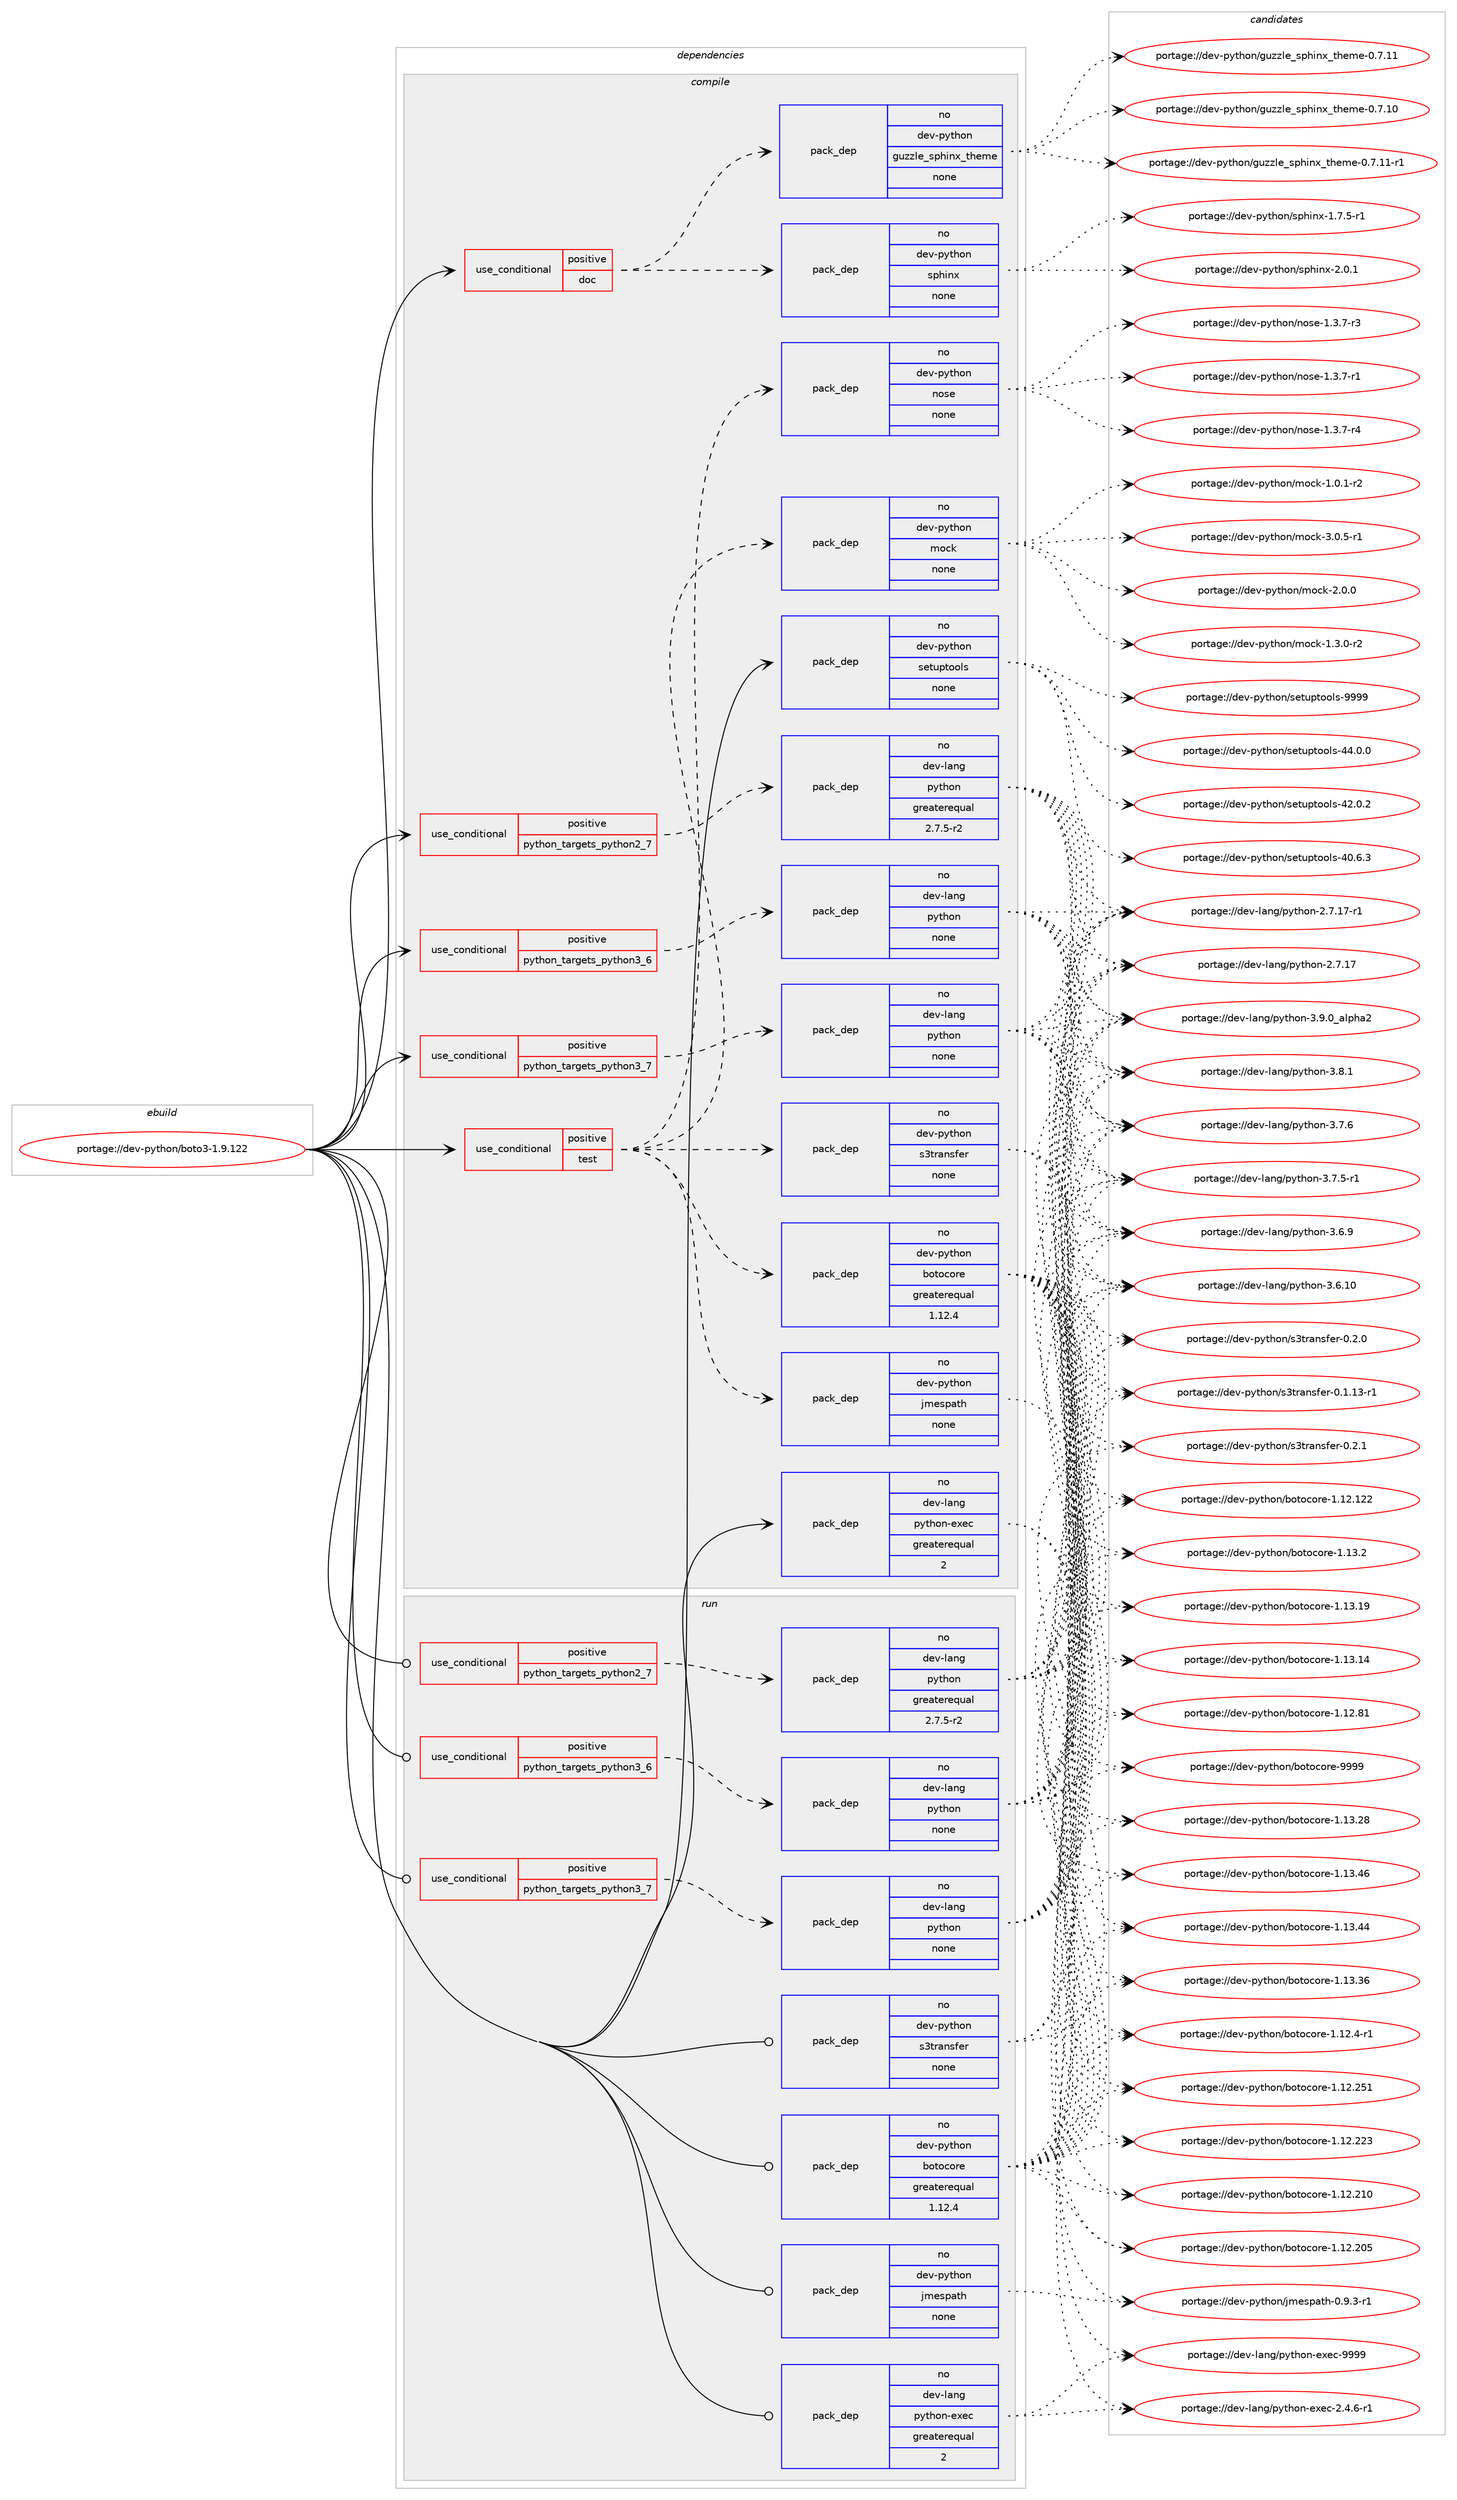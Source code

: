 digraph prolog {

# *************
# Graph options
# *************

newrank=true;
concentrate=true;
compound=true;
graph [rankdir=LR,fontname=Helvetica,fontsize=10,ranksep=1.5];#, ranksep=2.5, nodesep=0.2];
edge  [arrowhead=vee];
node  [fontname=Helvetica,fontsize=10];

# **********
# The ebuild
# **********

subgraph cluster_leftcol {
color=gray;
label=<<i>ebuild</i>>;
id [label="portage://dev-python/boto3-1.9.122", color=red, width=4, href="../dev-python/boto3-1.9.122.svg"];
}

# ****************
# The dependencies
# ****************

subgraph cluster_midcol {
color=gray;
label=<<i>dependencies</i>>;
subgraph cluster_compile {
fillcolor="#eeeeee";
style=filled;
label=<<i>compile</i>>;
subgraph cond118268 {
dependency468929 [label=<<TABLE BORDER="0" CELLBORDER="1" CELLSPACING="0" CELLPADDING="4"><TR><TD ROWSPAN="3" CELLPADDING="10">use_conditional</TD></TR><TR><TD>positive</TD></TR><TR><TD>doc</TD></TR></TABLE>>, shape=none, color=red];
subgraph pack345649 {
dependency468930 [label=<<TABLE BORDER="0" CELLBORDER="1" CELLSPACING="0" CELLPADDING="4" WIDTH="220"><TR><TD ROWSPAN="6" CELLPADDING="30">pack_dep</TD></TR><TR><TD WIDTH="110">no</TD></TR><TR><TD>dev-python</TD></TR><TR><TD>guzzle_sphinx_theme</TD></TR><TR><TD>none</TD></TR><TR><TD></TD></TR></TABLE>>, shape=none, color=blue];
}
dependency468929:e -> dependency468930:w [weight=20,style="dashed",arrowhead="vee"];
subgraph pack345650 {
dependency468931 [label=<<TABLE BORDER="0" CELLBORDER="1" CELLSPACING="0" CELLPADDING="4" WIDTH="220"><TR><TD ROWSPAN="6" CELLPADDING="30">pack_dep</TD></TR><TR><TD WIDTH="110">no</TD></TR><TR><TD>dev-python</TD></TR><TR><TD>sphinx</TD></TR><TR><TD>none</TD></TR><TR><TD></TD></TR></TABLE>>, shape=none, color=blue];
}
dependency468929:e -> dependency468931:w [weight=20,style="dashed",arrowhead="vee"];
}
id:e -> dependency468929:w [weight=20,style="solid",arrowhead="vee"];
subgraph cond118269 {
dependency468932 [label=<<TABLE BORDER="0" CELLBORDER="1" CELLSPACING="0" CELLPADDING="4"><TR><TD ROWSPAN="3" CELLPADDING="10">use_conditional</TD></TR><TR><TD>positive</TD></TR><TR><TD>python_targets_python2_7</TD></TR></TABLE>>, shape=none, color=red];
subgraph pack345651 {
dependency468933 [label=<<TABLE BORDER="0" CELLBORDER="1" CELLSPACING="0" CELLPADDING="4" WIDTH="220"><TR><TD ROWSPAN="6" CELLPADDING="30">pack_dep</TD></TR><TR><TD WIDTH="110">no</TD></TR><TR><TD>dev-lang</TD></TR><TR><TD>python</TD></TR><TR><TD>greaterequal</TD></TR><TR><TD>2.7.5-r2</TD></TR></TABLE>>, shape=none, color=blue];
}
dependency468932:e -> dependency468933:w [weight=20,style="dashed",arrowhead="vee"];
}
id:e -> dependency468932:w [weight=20,style="solid",arrowhead="vee"];
subgraph cond118270 {
dependency468934 [label=<<TABLE BORDER="0" CELLBORDER="1" CELLSPACING="0" CELLPADDING="4"><TR><TD ROWSPAN="3" CELLPADDING="10">use_conditional</TD></TR><TR><TD>positive</TD></TR><TR><TD>python_targets_python3_6</TD></TR></TABLE>>, shape=none, color=red];
subgraph pack345652 {
dependency468935 [label=<<TABLE BORDER="0" CELLBORDER="1" CELLSPACING="0" CELLPADDING="4" WIDTH="220"><TR><TD ROWSPAN="6" CELLPADDING="30">pack_dep</TD></TR><TR><TD WIDTH="110">no</TD></TR><TR><TD>dev-lang</TD></TR><TR><TD>python</TD></TR><TR><TD>none</TD></TR><TR><TD></TD></TR></TABLE>>, shape=none, color=blue];
}
dependency468934:e -> dependency468935:w [weight=20,style="dashed",arrowhead="vee"];
}
id:e -> dependency468934:w [weight=20,style="solid",arrowhead="vee"];
subgraph cond118271 {
dependency468936 [label=<<TABLE BORDER="0" CELLBORDER="1" CELLSPACING="0" CELLPADDING="4"><TR><TD ROWSPAN="3" CELLPADDING="10">use_conditional</TD></TR><TR><TD>positive</TD></TR><TR><TD>python_targets_python3_7</TD></TR></TABLE>>, shape=none, color=red];
subgraph pack345653 {
dependency468937 [label=<<TABLE BORDER="0" CELLBORDER="1" CELLSPACING="0" CELLPADDING="4" WIDTH="220"><TR><TD ROWSPAN="6" CELLPADDING="30">pack_dep</TD></TR><TR><TD WIDTH="110">no</TD></TR><TR><TD>dev-lang</TD></TR><TR><TD>python</TD></TR><TR><TD>none</TD></TR><TR><TD></TD></TR></TABLE>>, shape=none, color=blue];
}
dependency468936:e -> dependency468937:w [weight=20,style="dashed",arrowhead="vee"];
}
id:e -> dependency468936:w [weight=20,style="solid",arrowhead="vee"];
subgraph cond118272 {
dependency468938 [label=<<TABLE BORDER="0" CELLBORDER="1" CELLSPACING="0" CELLPADDING="4"><TR><TD ROWSPAN="3" CELLPADDING="10">use_conditional</TD></TR><TR><TD>positive</TD></TR><TR><TD>test</TD></TR></TABLE>>, shape=none, color=red];
subgraph pack345654 {
dependency468939 [label=<<TABLE BORDER="0" CELLBORDER="1" CELLSPACING="0" CELLPADDING="4" WIDTH="220"><TR><TD ROWSPAN="6" CELLPADDING="30">pack_dep</TD></TR><TR><TD WIDTH="110">no</TD></TR><TR><TD>dev-python</TD></TR><TR><TD>botocore</TD></TR><TR><TD>greaterequal</TD></TR><TR><TD>1.12.4</TD></TR></TABLE>>, shape=none, color=blue];
}
dependency468938:e -> dependency468939:w [weight=20,style="dashed",arrowhead="vee"];
subgraph pack345655 {
dependency468940 [label=<<TABLE BORDER="0" CELLBORDER="1" CELLSPACING="0" CELLPADDING="4" WIDTH="220"><TR><TD ROWSPAN="6" CELLPADDING="30">pack_dep</TD></TR><TR><TD WIDTH="110">no</TD></TR><TR><TD>dev-python</TD></TR><TR><TD>jmespath</TD></TR><TR><TD>none</TD></TR><TR><TD></TD></TR></TABLE>>, shape=none, color=blue];
}
dependency468938:e -> dependency468940:w [weight=20,style="dashed",arrowhead="vee"];
subgraph pack345656 {
dependency468941 [label=<<TABLE BORDER="0" CELLBORDER="1" CELLSPACING="0" CELLPADDING="4" WIDTH="220"><TR><TD ROWSPAN="6" CELLPADDING="30">pack_dep</TD></TR><TR><TD WIDTH="110">no</TD></TR><TR><TD>dev-python</TD></TR><TR><TD>s3transfer</TD></TR><TR><TD>none</TD></TR><TR><TD></TD></TR></TABLE>>, shape=none, color=blue];
}
dependency468938:e -> dependency468941:w [weight=20,style="dashed",arrowhead="vee"];
subgraph pack345657 {
dependency468942 [label=<<TABLE BORDER="0" CELLBORDER="1" CELLSPACING="0" CELLPADDING="4" WIDTH="220"><TR><TD ROWSPAN="6" CELLPADDING="30">pack_dep</TD></TR><TR><TD WIDTH="110">no</TD></TR><TR><TD>dev-python</TD></TR><TR><TD>mock</TD></TR><TR><TD>none</TD></TR><TR><TD></TD></TR></TABLE>>, shape=none, color=blue];
}
dependency468938:e -> dependency468942:w [weight=20,style="dashed",arrowhead="vee"];
subgraph pack345658 {
dependency468943 [label=<<TABLE BORDER="0" CELLBORDER="1" CELLSPACING="0" CELLPADDING="4" WIDTH="220"><TR><TD ROWSPAN="6" CELLPADDING="30">pack_dep</TD></TR><TR><TD WIDTH="110">no</TD></TR><TR><TD>dev-python</TD></TR><TR><TD>nose</TD></TR><TR><TD>none</TD></TR><TR><TD></TD></TR></TABLE>>, shape=none, color=blue];
}
dependency468938:e -> dependency468943:w [weight=20,style="dashed",arrowhead="vee"];
}
id:e -> dependency468938:w [weight=20,style="solid",arrowhead="vee"];
subgraph pack345659 {
dependency468944 [label=<<TABLE BORDER="0" CELLBORDER="1" CELLSPACING="0" CELLPADDING="4" WIDTH="220"><TR><TD ROWSPAN="6" CELLPADDING="30">pack_dep</TD></TR><TR><TD WIDTH="110">no</TD></TR><TR><TD>dev-lang</TD></TR><TR><TD>python-exec</TD></TR><TR><TD>greaterequal</TD></TR><TR><TD>2</TD></TR></TABLE>>, shape=none, color=blue];
}
id:e -> dependency468944:w [weight=20,style="solid",arrowhead="vee"];
subgraph pack345660 {
dependency468945 [label=<<TABLE BORDER="0" CELLBORDER="1" CELLSPACING="0" CELLPADDING="4" WIDTH="220"><TR><TD ROWSPAN="6" CELLPADDING="30">pack_dep</TD></TR><TR><TD WIDTH="110">no</TD></TR><TR><TD>dev-python</TD></TR><TR><TD>setuptools</TD></TR><TR><TD>none</TD></TR><TR><TD></TD></TR></TABLE>>, shape=none, color=blue];
}
id:e -> dependency468945:w [weight=20,style="solid",arrowhead="vee"];
}
subgraph cluster_compileandrun {
fillcolor="#eeeeee";
style=filled;
label=<<i>compile and run</i>>;
}
subgraph cluster_run {
fillcolor="#eeeeee";
style=filled;
label=<<i>run</i>>;
subgraph cond118273 {
dependency468946 [label=<<TABLE BORDER="0" CELLBORDER="1" CELLSPACING="0" CELLPADDING="4"><TR><TD ROWSPAN="3" CELLPADDING="10">use_conditional</TD></TR><TR><TD>positive</TD></TR><TR><TD>python_targets_python2_7</TD></TR></TABLE>>, shape=none, color=red];
subgraph pack345661 {
dependency468947 [label=<<TABLE BORDER="0" CELLBORDER="1" CELLSPACING="0" CELLPADDING="4" WIDTH="220"><TR><TD ROWSPAN="6" CELLPADDING="30">pack_dep</TD></TR><TR><TD WIDTH="110">no</TD></TR><TR><TD>dev-lang</TD></TR><TR><TD>python</TD></TR><TR><TD>greaterequal</TD></TR><TR><TD>2.7.5-r2</TD></TR></TABLE>>, shape=none, color=blue];
}
dependency468946:e -> dependency468947:w [weight=20,style="dashed",arrowhead="vee"];
}
id:e -> dependency468946:w [weight=20,style="solid",arrowhead="odot"];
subgraph cond118274 {
dependency468948 [label=<<TABLE BORDER="0" CELLBORDER="1" CELLSPACING="0" CELLPADDING="4"><TR><TD ROWSPAN="3" CELLPADDING="10">use_conditional</TD></TR><TR><TD>positive</TD></TR><TR><TD>python_targets_python3_6</TD></TR></TABLE>>, shape=none, color=red];
subgraph pack345662 {
dependency468949 [label=<<TABLE BORDER="0" CELLBORDER="1" CELLSPACING="0" CELLPADDING="4" WIDTH="220"><TR><TD ROWSPAN="6" CELLPADDING="30">pack_dep</TD></TR><TR><TD WIDTH="110">no</TD></TR><TR><TD>dev-lang</TD></TR><TR><TD>python</TD></TR><TR><TD>none</TD></TR><TR><TD></TD></TR></TABLE>>, shape=none, color=blue];
}
dependency468948:e -> dependency468949:w [weight=20,style="dashed",arrowhead="vee"];
}
id:e -> dependency468948:w [weight=20,style="solid",arrowhead="odot"];
subgraph cond118275 {
dependency468950 [label=<<TABLE BORDER="0" CELLBORDER="1" CELLSPACING="0" CELLPADDING="4"><TR><TD ROWSPAN="3" CELLPADDING="10">use_conditional</TD></TR><TR><TD>positive</TD></TR><TR><TD>python_targets_python3_7</TD></TR></TABLE>>, shape=none, color=red];
subgraph pack345663 {
dependency468951 [label=<<TABLE BORDER="0" CELLBORDER="1" CELLSPACING="0" CELLPADDING="4" WIDTH="220"><TR><TD ROWSPAN="6" CELLPADDING="30">pack_dep</TD></TR><TR><TD WIDTH="110">no</TD></TR><TR><TD>dev-lang</TD></TR><TR><TD>python</TD></TR><TR><TD>none</TD></TR><TR><TD></TD></TR></TABLE>>, shape=none, color=blue];
}
dependency468950:e -> dependency468951:w [weight=20,style="dashed",arrowhead="vee"];
}
id:e -> dependency468950:w [weight=20,style="solid",arrowhead="odot"];
subgraph pack345664 {
dependency468952 [label=<<TABLE BORDER="0" CELLBORDER="1" CELLSPACING="0" CELLPADDING="4" WIDTH="220"><TR><TD ROWSPAN="6" CELLPADDING="30">pack_dep</TD></TR><TR><TD WIDTH="110">no</TD></TR><TR><TD>dev-lang</TD></TR><TR><TD>python-exec</TD></TR><TR><TD>greaterequal</TD></TR><TR><TD>2</TD></TR></TABLE>>, shape=none, color=blue];
}
id:e -> dependency468952:w [weight=20,style="solid",arrowhead="odot"];
subgraph pack345665 {
dependency468953 [label=<<TABLE BORDER="0" CELLBORDER="1" CELLSPACING="0" CELLPADDING="4" WIDTH="220"><TR><TD ROWSPAN="6" CELLPADDING="30">pack_dep</TD></TR><TR><TD WIDTH="110">no</TD></TR><TR><TD>dev-python</TD></TR><TR><TD>botocore</TD></TR><TR><TD>greaterequal</TD></TR><TR><TD>1.12.4</TD></TR></TABLE>>, shape=none, color=blue];
}
id:e -> dependency468953:w [weight=20,style="solid",arrowhead="odot"];
subgraph pack345666 {
dependency468954 [label=<<TABLE BORDER="0" CELLBORDER="1" CELLSPACING="0" CELLPADDING="4" WIDTH="220"><TR><TD ROWSPAN="6" CELLPADDING="30">pack_dep</TD></TR><TR><TD WIDTH="110">no</TD></TR><TR><TD>dev-python</TD></TR><TR><TD>jmespath</TD></TR><TR><TD>none</TD></TR><TR><TD></TD></TR></TABLE>>, shape=none, color=blue];
}
id:e -> dependency468954:w [weight=20,style="solid",arrowhead="odot"];
subgraph pack345667 {
dependency468955 [label=<<TABLE BORDER="0" CELLBORDER="1" CELLSPACING="0" CELLPADDING="4" WIDTH="220"><TR><TD ROWSPAN="6" CELLPADDING="30">pack_dep</TD></TR><TR><TD WIDTH="110">no</TD></TR><TR><TD>dev-python</TD></TR><TR><TD>s3transfer</TD></TR><TR><TD>none</TD></TR><TR><TD></TD></TR></TABLE>>, shape=none, color=blue];
}
id:e -> dependency468955:w [weight=20,style="solid",arrowhead="odot"];
}
}

# **************
# The candidates
# **************

subgraph cluster_choices {
rank=same;
color=gray;
label=<<i>candidates</i>>;

subgraph choice345649 {
color=black;
nodesep=1;
choice10010111845112121116104111110471031171221221081019511511210410511012095116104101109101454846554649494511449 [label="portage://dev-python/guzzle_sphinx_theme-0.7.11-r1", color=red, width=4,href="../dev-python/guzzle_sphinx_theme-0.7.11-r1.svg"];
choice1001011184511212111610411111047103117122122108101951151121041051101209511610410110910145484655464949 [label="portage://dev-python/guzzle_sphinx_theme-0.7.11", color=red, width=4,href="../dev-python/guzzle_sphinx_theme-0.7.11.svg"];
choice1001011184511212111610411111047103117122122108101951151121041051101209511610410110910145484655464948 [label="portage://dev-python/guzzle_sphinx_theme-0.7.10", color=red, width=4,href="../dev-python/guzzle_sphinx_theme-0.7.10.svg"];
dependency468930:e -> choice10010111845112121116104111110471031171221221081019511511210410511012095116104101109101454846554649494511449:w [style=dotted,weight="100"];
dependency468930:e -> choice1001011184511212111610411111047103117122122108101951151121041051101209511610410110910145484655464949:w [style=dotted,weight="100"];
dependency468930:e -> choice1001011184511212111610411111047103117122122108101951151121041051101209511610410110910145484655464948:w [style=dotted,weight="100"];
}
subgraph choice345650 {
color=black;
nodesep=1;
choice1001011184511212111610411111047115112104105110120455046484649 [label="portage://dev-python/sphinx-2.0.1", color=red, width=4,href="../dev-python/sphinx-2.0.1.svg"];
choice10010111845112121116104111110471151121041051101204549465546534511449 [label="portage://dev-python/sphinx-1.7.5-r1", color=red, width=4,href="../dev-python/sphinx-1.7.5-r1.svg"];
dependency468931:e -> choice1001011184511212111610411111047115112104105110120455046484649:w [style=dotted,weight="100"];
dependency468931:e -> choice10010111845112121116104111110471151121041051101204549465546534511449:w [style=dotted,weight="100"];
}
subgraph choice345651 {
color=black;
nodesep=1;
choice10010111845108971101034711212111610411111045514657464895971081121049750 [label="portage://dev-lang/python-3.9.0_alpha2", color=red, width=4,href="../dev-lang/python-3.9.0_alpha2.svg"];
choice100101118451089711010347112121116104111110455146564649 [label="portage://dev-lang/python-3.8.1", color=red, width=4,href="../dev-lang/python-3.8.1.svg"];
choice100101118451089711010347112121116104111110455146554654 [label="portage://dev-lang/python-3.7.6", color=red, width=4,href="../dev-lang/python-3.7.6.svg"];
choice1001011184510897110103471121211161041111104551465546534511449 [label="portage://dev-lang/python-3.7.5-r1", color=red, width=4,href="../dev-lang/python-3.7.5-r1.svg"];
choice100101118451089711010347112121116104111110455146544657 [label="portage://dev-lang/python-3.6.9", color=red, width=4,href="../dev-lang/python-3.6.9.svg"];
choice10010111845108971101034711212111610411111045514654464948 [label="portage://dev-lang/python-3.6.10", color=red, width=4,href="../dev-lang/python-3.6.10.svg"];
choice100101118451089711010347112121116104111110455046554649554511449 [label="portage://dev-lang/python-2.7.17-r1", color=red, width=4,href="../dev-lang/python-2.7.17-r1.svg"];
choice10010111845108971101034711212111610411111045504655464955 [label="portage://dev-lang/python-2.7.17", color=red, width=4,href="../dev-lang/python-2.7.17.svg"];
dependency468933:e -> choice10010111845108971101034711212111610411111045514657464895971081121049750:w [style=dotted,weight="100"];
dependency468933:e -> choice100101118451089711010347112121116104111110455146564649:w [style=dotted,weight="100"];
dependency468933:e -> choice100101118451089711010347112121116104111110455146554654:w [style=dotted,weight="100"];
dependency468933:e -> choice1001011184510897110103471121211161041111104551465546534511449:w [style=dotted,weight="100"];
dependency468933:e -> choice100101118451089711010347112121116104111110455146544657:w [style=dotted,weight="100"];
dependency468933:e -> choice10010111845108971101034711212111610411111045514654464948:w [style=dotted,weight="100"];
dependency468933:e -> choice100101118451089711010347112121116104111110455046554649554511449:w [style=dotted,weight="100"];
dependency468933:e -> choice10010111845108971101034711212111610411111045504655464955:w [style=dotted,weight="100"];
}
subgraph choice345652 {
color=black;
nodesep=1;
choice10010111845108971101034711212111610411111045514657464895971081121049750 [label="portage://dev-lang/python-3.9.0_alpha2", color=red, width=4,href="../dev-lang/python-3.9.0_alpha2.svg"];
choice100101118451089711010347112121116104111110455146564649 [label="portage://dev-lang/python-3.8.1", color=red, width=4,href="../dev-lang/python-3.8.1.svg"];
choice100101118451089711010347112121116104111110455146554654 [label="portage://dev-lang/python-3.7.6", color=red, width=4,href="../dev-lang/python-3.7.6.svg"];
choice1001011184510897110103471121211161041111104551465546534511449 [label="portage://dev-lang/python-3.7.5-r1", color=red, width=4,href="../dev-lang/python-3.7.5-r1.svg"];
choice100101118451089711010347112121116104111110455146544657 [label="portage://dev-lang/python-3.6.9", color=red, width=4,href="../dev-lang/python-3.6.9.svg"];
choice10010111845108971101034711212111610411111045514654464948 [label="portage://dev-lang/python-3.6.10", color=red, width=4,href="../dev-lang/python-3.6.10.svg"];
choice100101118451089711010347112121116104111110455046554649554511449 [label="portage://dev-lang/python-2.7.17-r1", color=red, width=4,href="../dev-lang/python-2.7.17-r1.svg"];
choice10010111845108971101034711212111610411111045504655464955 [label="portage://dev-lang/python-2.7.17", color=red, width=4,href="../dev-lang/python-2.7.17.svg"];
dependency468935:e -> choice10010111845108971101034711212111610411111045514657464895971081121049750:w [style=dotted,weight="100"];
dependency468935:e -> choice100101118451089711010347112121116104111110455146564649:w [style=dotted,weight="100"];
dependency468935:e -> choice100101118451089711010347112121116104111110455146554654:w [style=dotted,weight="100"];
dependency468935:e -> choice1001011184510897110103471121211161041111104551465546534511449:w [style=dotted,weight="100"];
dependency468935:e -> choice100101118451089711010347112121116104111110455146544657:w [style=dotted,weight="100"];
dependency468935:e -> choice10010111845108971101034711212111610411111045514654464948:w [style=dotted,weight="100"];
dependency468935:e -> choice100101118451089711010347112121116104111110455046554649554511449:w [style=dotted,weight="100"];
dependency468935:e -> choice10010111845108971101034711212111610411111045504655464955:w [style=dotted,weight="100"];
}
subgraph choice345653 {
color=black;
nodesep=1;
choice10010111845108971101034711212111610411111045514657464895971081121049750 [label="portage://dev-lang/python-3.9.0_alpha2", color=red, width=4,href="../dev-lang/python-3.9.0_alpha2.svg"];
choice100101118451089711010347112121116104111110455146564649 [label="portage://dev-lang/python-3.8.1", color=red, width=4,href="../dev-lang/python-3.8.1.svg"];
choice100101118451089711010347112121116104111110455146554654 [label="portage://dev-lang/python-3.7.6", color=red, width=4,href="../dev-lang/python-3.7.6.svg"];
choice1001011184510897110103471121211161041111104551465546534511449 [label="portage://dev-lang/python-3.7.5-r1", color=red, width=4,href="../dev-lang/python-3.7.5-r1.svg"];
choice100101118451089711010347112121116104111110455146544657 [label="portage://dev-lang/python-3.6.9", color=red, width=4,href="../dev-lang/python-3.6.9.svg"];
choice10010111845108971101034711212111610411111045514654464948 [label="portage://dev-lang/python-3.6.10", color=red, width=4,href="../dev-lang/python-3.6.10.svg"];
choice100101118451089711010347112121116104111110455046554649554511449 [label="portage://dev-lang/python-2.7.17-r1", color=red, width=4,href="../dev-lang/python-2.7.17-r1.svg"];
choice10010111845108971101034711212111610411111045504655464955 [label="portage://dev-lang/python-2.7.17", color=red, width=4,href="../dev-lang/python-2.7.17.svg"];
dependency468937:e -> choice10010111845108971101034711212111610411111045514657464895971081121049750:w [style=dotted,weight="100"];
dependency468937:e -> choice100101118451089711010347112121116104111110455146564649:w [style=dotted,weight="100"];
dependency468937:e -> choice100101118451089711010347112121116104111110455146554654:w [style=dotted,weight="100"];
dependency468937:e -> choice1001011184510897110103471121211161041111104551465546534511449:w [style=dotted,weight="100"];
dependency468937:e -> choice100101118451089711010347112121116104111110455146544657:w [style=dotted,weight="100"];
dependency468937:e -> choice10010111845108971101034711212111610411111045514654464948:w [style=dotted,weight="100"];
dependency468937:e -> choice100101118451089711010347112121116104111110455046554649554511449:w [style=dotted,weight="100"];
dependency468937:e -> choice10010111845108971101034711212111610411111045504655464955:w [style=dotted,weight="100"];
}
subgraph choice345654 {
color=black;
nodesep=1;
choice100101118451121211161041111104798111116111991111141014557575757 [label="portage://dev-python/botocore-9999", color=red, width=4,href="../dev-python/botocore-9999.svg"];
choice100101118451121211161041111104798111116111991111141014549464951465254 [label="portage://dev-python/botocore-1.13.46", color=red, width=4,href="../dev-python/botocore-1.13.46.svg"];
choice100101118451121211161041111104798111116111991111141014549464951465252 [label="portage://dev-python/botocore-1.13.44", color=red, width=4,href="../dev-python/botocore-1.13.44.svg"];
choice100101118451121211161041111104798111116111991111141014549464951465154 [label="portage://dev-python/botocore-1.13.36", color=red, width=4,href="../dev-python/botocore-1.13.36.svg"];
choice100101118451121211161041111104798111116111991111141014549464951465056 [label="portage://dev-python/botocore-1.13.28", color=red, width=4,href="../dev-python/botocore-1.13.28.svg"];
choice1001011184511212111610411111047981111161119911111410145494649514650 [label="portage://dev-python/botocore-1.13.2", color=red, width=4,href="../dev-python/botocore-1.13.2.svg"];
choice100101118451121211161041111104798111116111991111141014549464951464957 [label="portage://dev-python/botocore-1.13.19", color=red, width=4,href="../dev-python/botocore-1.13.19.svg"];
choice100101118451121211161041111104798111116111991111141014549464951464952 [label="portage://dev-python/botocore-1.13.14", color=red, width=4,href="../dev-python/botocore-1.13.14.svg"];
choice100101118451121211161041111104798111116111991111141014549464950465649 [label="portage://dev-python/botocore-1.12.81", color=red, width=4,href="../dev-python/botocore-1.12.81.svg"];
choice10010111845112121116104111110479811111611199111114101454946495046524511449 [label="portage://dev-python/botocore-1.12.4-r1", color=red, width=4,href="../dev-python/botocore-1.12.4-r1.svg"];
choice10010111845112121116104111110479811111611199111114101454946495046505349 [label="portage://dev-python/botocore-1.12.251", color=red, width=4,href="../dev-python/botocore-1.12.251.svg"];
choice10010111845112121116104111110479811111611199111114101454946495046505051 [label="portage://dev-python/botocore-1.12.223", color=red, width=4,href="../dev-python/botocore-1.12.223.svg"];
choice10010111845112121116104111110479811111611199111114101454946495046504948 [label="portage://dev-python/botocore-1.12.210", color=red, width=4,href="../dev-python/botocore-1.12.210.svg"];
choice10010111845112121116104111110479811111611199111114101454946495046504853 [label="portage://dev-python/botocore-1.12.205", color=red, width=4,href="../dev-python/botocore-1.12.205.svg"];
choice10010111845112121116104111110479811111611199111114101454946495046495050 [label="portage://dev-python/botocore-1.12.122", color=red, width=4,href="../dev-python/botocore-1.12.122.svg"];
dependency468939:e -> choice100101118451121211161041111104798111116111991111141014557575757:w [style=dotted,weight="100"];
dependency468939:e -> choice100101118451121211161041111104798111116111991111141014549464951465254:w [style=dotted,weight="100"];
dependency468939:e -> choice100101118451121211161041111104798111116111991111141014549464951465252:w [style=dotted,weight="100"];
dependency468939:e -> choice100101118451121211161041111104798111116111991111141014549464951465154:w [style=dotted,weight="100"];
dependency468939:e -> choice100101118451121211161041111104798111116111991111141014549464951465056:w [style=dotted,weight="100"];
dependency468939:e -> choice1001011184511212111610411111047981111161119911111410145494649514650:w [style=dotted,weight="100"];
dependency468939:e -> choice100101118451121211161041111104798111116111991111141014549464951464957:w [style=dotted,weight="100"];
dependency468939:e -> choice100101118451121211161041111104798111116111991111141014549464951464952:w [style=dotted,weight="100"];
dependency468939:e -> choice100101118451121211161041111104798111116111991111141014549464950465649:w [style=dotted,weight="100"];
dependency468939:e -> choice10010111845112121116104111110479811111611199111114101454946495046524511449:w [style=dotted,weight="100"];
dependency468939:e -> choice10010111845112121116104111110479811111611199111114101454946495046505349:w [style=dotted,weight="100"];
dependency468939:e -> choice10010111845112121116104111110479811111611199111114101454946495046505051:w [style=dotted,weight="100"];
dependency468939:e -> choice10010111845112121116104111110479811111611199111114101454946495046504948:w [style=dotted,weight="100"];
dependency468939:e -> choice10010111845112121116104111110479811111611199111114101454946495046504853:w [style=dotted,weight="100"];
dependency468939:e -> choice10010111845112121116104111110479811111611199111114101454946495046495050:w [style=dotted,weight="100"];
}
subgraph choice345655 {
color=black;
nodesep=1;
choice1001011184511212111610411111047106109101115112971161044548465746514511449 [label="portage://dev-python/jmespath-0.9.3-r1", color=red, width=4,href="../dev-python/jmespath-0.9.3-r1.svg"];
dependency468940:e -> choice1001011184511212111610411111047106109101115112971161044548465746514511449:w [style=dotted,weight="100"];
}
subgraph choice345656 {
color=black;
nodesep=1;
choice10010111845112121116104111110471155111611497110115102101114454846504649 [label="portage://dev-python/s3transfer-0.2.1", color=red, width=4,href="../dev-python/s3transfer-0.2.1.svg"];
choice10010111845112121116104111110471155111611497110115102101114454846504648 [label="portage://dev-python/s3transfer-0.2.0", color=red, width=4,href="../dev-python/s3transfer-0.2.0.svg"];
choice10010111845112121116104111110471155111611497110115102101114454846494649514511449 [label="portage://dev-python/s3transfer-0.1.13-r1", color=red, width=4,href="../dev-python/s3transfer-0.1.13-r1.svg"];
dependency468941:e -> choice10010111845112121116104111110471155111611497110115102101114454846504649:w [style=dotted,weight="100"];
dependency468941:e -> choice10010111845112121116104111110471155111611497110115102101114454846504648:w [style=dotted,weight="100"];
dependency468941:e -> choice10010111845112121116104111110471155111611497110115102101114454846494649514511449:w [style=dotted,weight="100"];
}
subgraph choice345657 {
color=black;
nodesep=1;
choice1001011184511212111610411111047109111991074551464846534511449 [label="portage://dev-python/mock-3.0.5-r1", color=red, width=4,href="../dev-python/mock-3.0.5-r1.svg"];
choice100101118451121211161041111104710911199107455046484648 [label="portage://dev-python/mock-2.0.0", color=red, width=4,href="../dev-python/mock-2.0.0.svg"];
choice1001011184511212111610411111047109111991074549465146484511450 [label="portage://dev-python/mock-1.3.0-r2", color=red, width=4,href="../dev-python/mock-1.3.0-r2.svg"];
choice1001011184511212111610411111047109111991074549464846494511450 [label="portage://dev-python/mock-1.0.1-r2", color=red, width=4,href="../dev-python/mock-1.0.1-r2.svg"];
dependency468942:e -> choice1001011184511212111610411111047109111991074551464846534511449:w [style=dotted,weight="100"];
dependency468942:e -> choice100101118451121211161041111104710911199107455046484648:w [style=dotted,weight="100"];
dependency468942:e -> choice1001011184511212111610411111047109111991074549465146484511450:w [style=dotted,weight="100"];
dependency468942:e -> choice1001011184511212111610411111047109111991074549464846494511450:w [style=dotted,weight="100"];
}
subgraph choice345658 {
color=black;
nodesep=1;
choice10010111845112121116104111110471101111151014549465146554511452 [label="portage://dev-python/nose-1.3.7-r4", color=red, width=4,href="../dev-python/nose-1.3.7-r4.svg"];
choice10010111845112121116104111110471101111151014549465146554511451 [label="portage://dev-python/nose-1.3.7-r3", color=red, width=4,href="../dev-python/nose-1.3.7-r3.svg"];
choice10010111845112121116104111110471101111151014549465146554511449 [label="portage://dev-python/nose-1.3.7-r1", color=red, width=4,href="../dev-python/nose-1.3.7-r1.svg"];
dependency468943:e -> choice10010111845112121116104111110471101111151014549465146554511452:w [style=dotted,weight="100"];
dependency468943:e -> choice10010111845112121116104111110471101111151014549465146554511451:w [style=dotted,weight="100"];
dependency468943:e -> choice10010111845112121116104111110471101111151014549465146554511449:w [style=dotted,weight="100"];
}
subgraph choice345659 {
color=black;
nodesep=1;
choice10010111845108971101034711212111610411111045101120101994557575757 [label="portage://dev-lang/python-exec-9999", color=red, width=4,href="../dev-lang/python-exec-9999.svg"];
choice10010111845108971101034711212111610411111045101120101994550465246544511449 [label="portage://dev-lang/python-exec-2.4.6-r1", color=red, width=4,href="../dev-lang/python-exec-2.4.6-r1.svg"];
dependency468944:e -> choice10010111845108971101034711212111610411111045101120101994557575757:w [style=dotted,weight="100"];
dependency468944:e -> choice10010111845108971101034711212111610411111045101120101994550465246544511449:w [style=dotted,weight="100"];
}
subgraph choice345660 {
color=black;
nodesep=1;
choice10010111845112121116104111110471151011161171121161111111081154557575757 [label="portage://dev-python/setuptools-9999", color=red, width=4,href="../dev-python/setuptools-9999.svg"];
choice100101118451121211161041111104711510111611711211611111110811545525246484648 [label="portage://dev-python/setuptools-44.0.0", color=red, width=4,href="../dev-python/setuptools-44.0.0.svg"];
choice100101118451121211161041111104711510111611711211611111110811545525046484650 [label="portage://dev-python/setuptools-42.0.2", color=red, width=4,href="../dev-python/setuptools-42.0.2.svg"];
choice100101118451121211161041111104711510111611711211611111110811545524846544651 [label="portage://dev-python/setuptools-40.6.3", color=red, width=4,href="../dev-python/setuptools-40.6.3.svg"];
dependency468945:e -> choice10010111845112121116104111110471151011161171121161111111081154557575757:w [style=dotted,weight="100"];
dependency468945:e -> choice100101118451121211161041111104711510111611711211611111110811545525246484648:w [style=dotted,weight="100"];
dependency468945:e -> choice100101118451121211161041111104711510111611711211611111110811545525046484650:w [style=dotted,weight="100"];
dependency468945:e -> choice100101118451121211161041111104711510111611711211611111110811545524846544651:w [style=dotted,weight="100"];
}
subgraph choice345661 {
color=black;
nodesep=1;
choice10010111845108971101034711212111610411111045514657464895971081121049750 [label="portage://dev-lang/python-3.9.0_alpha2", color=red, width=4,href="../dev-lang/python-3.9.0_alpha2.svg"];
choice100101118451089711010347112121116104111110455146564649 [label="portage://dev-lang/python-3.8.1", color=red, width=4,href="../dev-lang/python-3.8.1.svg"];
choice100101118451089711010347112121116104111110455146554654 [label="portage://dev-lang/python-3.7.6", color=red, width=4,href="../dev-lang/python-3.7.6.svg"];
choice1001011184510897110103471121211161041111104551465546534511449 [label="portage://dev-lang/python-3.7.5-r1", color=red, width=4,href="../dev-lang/python-3.7.5-r1.svg"];
choice100101118451089711010347112121116104111110455146544657 [label="portage://dev-lang/python-3.6.9", color=red, width=4,href="../dev-lang/python-3.6.9.svg"];
choice10010111845108971101034711212111610411111045514654464948 [label="portage://dev-lang/python-3.6.10", color=red, width=4,href="../dev-lang/python-3.6.10.svg"];
choice100101118451089711010347112121116104111110455046554649554511449 [label="portage://dev-lang/python-2.7.17-r1", color=red, width=4,href="../dev-lang/python-2.7.17-r1.svg"];
choice10010111845108971101034711212111610411111045504655464955 [label="portage://dev-lang/python-2.7.17", color=red, width=4,href="../dev-lang/python-2.7.17.svg"];
dependency468947:e -> choice10010111845108971101034711212111610411111045514657464895971081121049750:w [style=dotted,weight="100"];
dependency468947:e -> choice100101118451089711010347112121116104111110455146564649:w [style=dotted,weight="100"];
dependency468947:e -> choice100101118451089711010347112121116104111110455146554654:w [style=dotted,weight="100"];
dependency468947:e -> choice1001011184510897110103471121211161041111104551465546534511449:w [style=dotted,weight="100"];
dependency468947:e -> choice100101118451089711010347112121116104111110455146544657:w [style=dotted,weight="100"];
dependency468947:e -> choice10010111845108971101034711212111610411111045514654464948:w [style=dotted,weight="100"];
dependency468947:e -> choice100101118451089711010347112121116104111110455046554649554511449:w [style=dotted,weight="100"];
dependency468947:e -> choice10010111845108971101034711212111610411111045504655464955:w [style=dotted,weight="100"];
}
subgraph choice345662 {
color=black;
nodesep=1;
choice10010111845108971101034711212111610411111045514657464895971081121049750 [label="portage://dev-lang/python-3.9.0_alpha2", color=red, width=4,href="../dev-lang/python-3.9.0_alpha2.svg"];
choice100101118451089711010347112121116104111110455146564649 [label="portage://dev-lang/python-3.8.1", color=red, width=4,href="../dev-lang/python-3.8.1.svg"];
choice100101118451089711010347112121116104111110455146554654 [label="portage://dev-lang/python-3.7.6", color=red, width=4,href="../dev-lang/python-3.7.6.svg"];
choice1001011184510897110103471121211161041111104551465546534511449 [label="portage://dev-lang/python-3.7.5-r1", color=red, width=4,href="../dev-lang/python-3.7.5-r1.svg"];
choice100101118451089711010347112121116104111110455146544657 [label="portage://dev-lang/python-3.6.9", color=red, width=4,href="../dev-lang/python-3.6.9.svg"];
choice10010111845108971101034711212111610411111045514654464948 [label="portage://dev-lang/python-3.6.10", color=red, width=4,href="../dev-lang/python-3.6.10.svg"];
choice100101118451089711010347112121116104111110455046554649554511449 [label="portage://dev-lang/python-2.7.17-r1", color=red, width=4,href="../dev-lang/python-2.7.17-r1.svg"];
choice10010111845108971101034711212111610411111045504655464955 [label="portage://dev-lang/python-2.7.17", color=red, width=4,href="../dev-lang/python-2.7.17.svg"];
dependency468949:e -> choice10010111845108971101034711212111610411111045514657464895971081121049750:w [style=dotted,weight="100"];
dependency468949:e -> choice100101118451089711010347112121116104111110455146564649:w [style=dotted,weight="100"];
dependency468949:e -> choice100101118451089711010347112121116104111110455146554654:w [style=dotted,weight="100"];
dependency468949:e -> choice1001011184510897110103471121211161041111104551465546534511449:w [style=dotted,weight="100"];
dependency468949:e -> choice100101118451089711010347112121116104111110455146544657:w [style=dotted,weight="100"];
dependency468949:e -> choice10010111845108971101034711212111610411111045514654464948:w [style=dotted,weight="100"];
dependency468949:e -> choice100101118451089711010347112121116104111110455046554649554511449:w [style=dotted,weight="100"];
dependency468949:e -> choice10010111845108971101034711212111610411111045504655464955:w [style=dotted,weight="100"];
}
subgraph choice345663 {
color=black;
nodesep=1;
choice10010111845108971101034711212111610411111045514657464895971081121049750 [label="portage://dev-lang/python-3.9.0_alpha2", color=red, width=4,href="../dev-lang/python-3.9.0_alpha2.svg"];
choice100101118451089711010347112121116104111110455146564649 [label="portage://dev-lang/python-3.8.1", color=red, width=4,href="../dev-lang/python-3.8.1.svg"];
choice100101118451089711010347112121116104111110455146554654 [label="portage://dev-lang/python-3.7.6", color=red, width=4,href="../dev-lang/python-3.7.6.svg"];
choice1001011184510897110103471121211161041111104551465546534511449 [label="portage://dev-lang/python-3.7.5-r1", color=red, width=4,href="../dev-lang/python-3.7.5-r1.svg"];
choice100101118451089711010347112121116104111110455146544657 [label="portage://dev-lang/python-3.6.9", color=red, width=4,href="../dev-lang/python-3.6.9.svg"];
choice10010111845108971101034711212111610411111045514654464948 [label="portage://dev-lang/python-3.6.10", color=red, width=4,href="../dev-lang/python-3.6.10.svg"];
choice100101118451089711010347112121116104111110455046554649554511449 [label="portage://dev-lang/python-2.7.17-r1", color=red, width=4,href="../dev-lang/python-2.7.17-r1.svg"];
choice10010111845108971101034711212111610411111045504655464955 [label="portage://dev-lang/python-2.7.17", color=red, width=4,href="../dev-lang/python-2.7.17.svg"];
dependency468951:e -> choice10010111845108971101034711212111610411111045514657464895971081121049750:w [style=dotted,weight="100"];
dependency468951:e -> choice100101118451089711010347112121116104111110455146564649:w [style=dotted,weight="100"];
dependency468951:e -> choice100101118451089711010347112121116104111110455146554654:w [style=dotted,weight="100"];
dependency468951:e -> choice1001011184510897110103471121211161041111104551465546534511449:w [style=dotted,weight="100"];
dependency468951:e -> choice100101118451089711010347112121116104111110455146544657:w [style=dotted,weight="100"];
dependency468951:e -> choice10010111845108971101034711212111610411111045514654464948:w [style=dotted,weight="100"];
dependency468951:e -> choice100101118451089711010347112121116104111110455046554649554511449:w [style=dotted,weight="100"];
dependency468951:e -> choice10010111845108971101034711212111610411111045504655464955:w [style=dotted,weight="100"];
}
subgraph choice345664 {
color=black;
nodesep=1;
choice10010111845108971101034711212111610411111045101120101994557575757 [label="portage://dev-lang/python-exec-9999", color=red, width=4,href="../dev-lang/python-exec-9999.svg"];
choice10010111845108971101034711212111610411111045101120101994550465246544511449 [label="portage://dev-lang/python-exec-2.4.6-r1", color=red, width=4,href="../dev-lang/python-exec-2.4.6-r1.svg"];
dependency468952:e -> choice10010111845108971101034711212111610411111045101120101994557575757:w [style=dotted,weight="100"];
dependency468952:e -> choice10010111845108971101034711212111610411111045101120101994550465246544511449:w [style=dotted,weight="100"];
}
subgraph choice345665 {
color=black;
nodesep=1;
choice100101118451121211161041111104798111116111991111141014557575757 [label="portage://dev-python/botocore-9999", color=red, width=4,href="../dev-python/botocore-9999.svg"];
choice100101118451121211161041111104798111116111991111141014549464951465254 [label="portage://dev-python/botocore-1.13.46", color=red, width=4,href="../dev-python/botocore-1.13.46.svg"];
choice100101118451121211161041111104798111116111991111141014549464951465252 [label="portage://dev-python/botocore-1.13.44", color=red, width=4,href="../dev-python/botocore-1.13.44.svg"];
choice100101118451121211161041111104798111116111991111141014549464951465154 [label="portage://dev-python/botocore-1.13.36", color=red, width=4,href="../dev-python/botocore-1.13.36.svg"];
choice100101118451121211161041111104798111116111991111141014549464951465056 [label="portage://dev-python/botocore-1.13.28", color=red, width=4,href="../dev-python/botocore-1.13.28.svg"];
choice1001011184511212111610411111047981111161119911111410145494649514650 [label="portage://dev-python/botocore-1.13.2", color=red, width=4,href="../dev-python/botocore-1.13.2.svg"];
choice100101118451121211161041111104798111116111991111141014549464951464957 [label="portage://dev-python/botocore-1.13.19", color=red, width=4,href="../dev-python/botocore-1.13.19.svg"];
choice100101118451121211161041111104798111116111991111141014549464951464952 [label="portage://dev-python/botocore-1.13.14", color=red, width=4,href="../dev-python/botocore-1.13.14.svg"];
choice100101118451121211161041111104798111116111991111141014549464950465649 [label="portage://dev-python/botocore-1.12.81", color=red, width=4,href="../dev-python/botocore-1.12.81.svg"];
choice10010111845112121116104111110479811111611199111114101454946495046524511449 [label="portage://dev-python/botocore-1.12.4-r1", color=red, width=4,href="../dev-python/botocore-1.12.4-r1.svg"];
choice10010111845112121116104111110479811111611199111114101454946495046505349 [label="portage://dev-python/botocore-1.12.251", color=red, width=4,href="../dev-python/botocore-1.12.251.svg"];
choice10010111845112121116104111110479811111611199111114101454946495046505051 [label="portage://dev-python/botocore-1.12.223", color=red, width=4,href="../dev-python/botocore-1.12.223.svg"];
choice10010111845112121116104111110479811111611199111114101454946495046504948 [label="portage://dev-python/botocore-1.12.210", color=red, width=4,href="../dev-python/botocore-1.12.210.svg"];
choice10010111845112121116104111110479811111611199111114101454946495046504853 [label="portage://dev-python/botocore-1.12.205", color=red, width=4,href="../dev-python/botocore-1.12.205.svg"];
choice10010111845112121116104111110479811111611199111114101454946495046495050 [label="portage://dev-python/botocore-1.12.122", color=red, width=4,href="../dev-python/botocore-1.12.122.svg"];
dependency468953:e -> choice100101118451121211161041111104798111116111991111141014557575757:w [style=dotted,weight="100"];
dependency468953:e -> choice100101118451121211161041111104798111116111991111141014549464951465254:w [style=dotted,weight="100"];
dependency468953:e -> choice100101118451121211161041111104798111116111991111141014549464951465252:w [style=dotted,weight="100"];
dependency468953:e -> choice100101118451121211161041111104798111116111991111141014549464951465154:w [style=dotted,weight="100"];
dependency468953:e -> choice100101118451121211161041111104798111116111991111141014549464951465056:w [style=dotted,weight="100"];
dependency468953:e -> choice1001011184511212111610411111047981111161119911111410145494649514650:w [style=dotted,weight="100"];
dependency468953:e -> choice100101118451121211161041111104798111116111991111141014549464951464957:w [style=dotted,weight="100"];
dependency468953:e -> choice100101118451121211161041111104798111116111991111141014549464951464952:w [style=dotted,weight="100"];
dependency468953:e -> choice100101118451121211161041111104798111116111991111141014549464950465649:w [style=dotted,weight="100"];
dependency468953:e -> choice10010111845112121116104111110479811111611199111114101454946495046524511449:w [style=dotted,weight="100"];
dependency468953:e -> choice10010111845112121116104111110479811111611199111114101454946495046505349:w [style=dotted,weight="100"];
dependency468953:e -> choice10010111845112121116104111110479811111611199111114101454946495046505051:w [style=dotted,weight="100"];
dependency468953:e -> choice10010111845112121116104111110479811111611199111114101454946495046504948:w [style=dotted,weight="100"];
dependency468953:e -> choice10010111845112121116104111110479811111611199111114101454946495046504853:w [style=dotted,weight="100"];
dependency468953:e -> choice10010111845112121116104111110479811111611199111114101454946495046495050:w [style=dotted,weight="100"];
}
subgraph choice345666 {
color=black;
nodesep=1;
choice1001011184511212111610411111047106109101115112971161044548465746514511449 [label="portage://dev-python/jmespath-0.9.3-r1", color=red, width=4,href="../dev-python/jmespath-0.9.3-r1.svg"];
dependency468954:e -> choice1001011184511212111610411111047106109101115112971161044548465746514511449:w [style=dotted,weight="100"];
}
subgraph choice345667 {
color=black;
nodesep=1;
choice10010111845112121116104111110471155111611497110115102101114454846504649 [label="portage://dev-python/s3transfer-0.2.1", color=red, width=4,href="../dev-python/s3transfer-0.2.1.svg"];
choice10010111845112121116104111110471155111611497110115102101114454846504648 [label="portage://dev-python/s3transfer-0.2.0", color=red, width=4,href="../dev-python/s3transfer-0.2.0.svg"];
choice10010111845112121116104111110471155111611497110115102101114454846494649514511449 [label="portage://dev-python/s3transfer-0.1.13-r1", color=red, width=4,href="../dev-python/s3transfer-0.1.13-r1.svg"];
dependency468955:e -> choice10010111845112121116104111110471155111611497110115102101114454846504649:w [style=dotted,weight="100"];
dependency468955:e -> choice10010111845112121116104111110471155111611497110115102101114454846504648:w [style=dotted,weight="100"];
dependency468955:e -> choice10010111845112121116104111110471155111611497110115102101114454846494649514511449:w [style=dotted,weight="100"];
}
}

}
